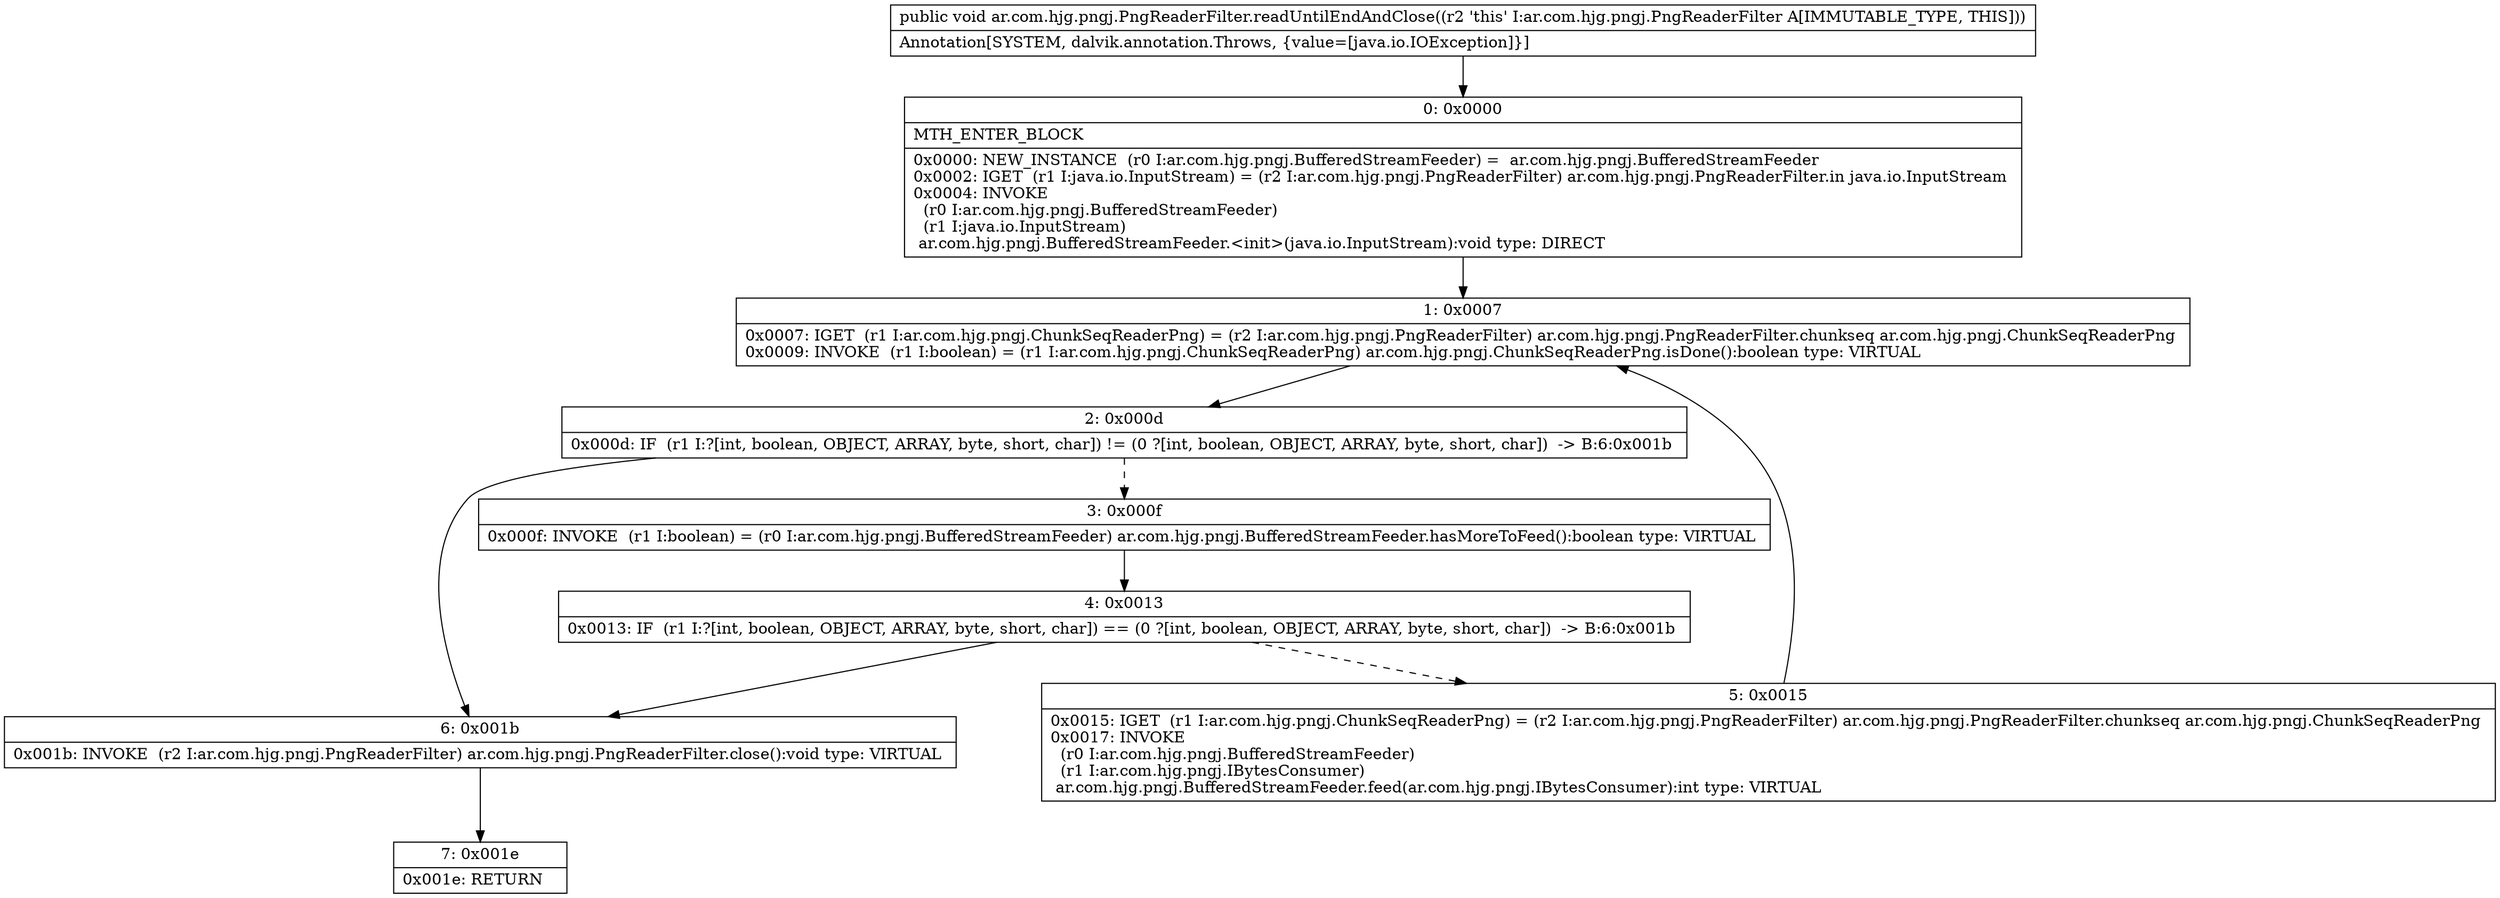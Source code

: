 digraph "CFG forar.com.hjg.pngj.PngReaderFilter.readUntilEndAndClose()V" {
Node_0 [shape=record,label="{0\:\ 0x0000|MTH_ENTER_BLOCK\l|0x0000: NEW_INSTANCE  (r0 I:ar.com.hjg.pngj.BufferedStreamFeeder) =  ar.com.hjg.pngj.BufferedStreamFeeder \l0x0002: IGET  (r1 I:java.io.InputStream) = (r2 I:ar.com.hjg.pngj.PngReaderFilter) ar.com.hjg.pngj.PngReaderFilter.in java.io.InputStream \l0x0004: INVOKE  \l  (r0 I:ar.com.hjg.pngj.BufferedStreamFeeder)\l  (r1 I:java.io.InputStream)\l ar.com.hjg.pngj.BufferedStreamFeeder.\<init\>(java.io.InputStream):void type: DIRECT \l}"];
Node_1 [shape=record,label="{1\:\ 0x0007|0x0007: IGET  (r1 I:ar.com.hjg.pngj.ChunkSeqReaderPng) = (r2 I:ar.com.hjg.pngj.PngReaderFilter) ar.com.hjg.pngj.PngReaderFilter.chunkseq ar.com.hjg.pngj.ChunkSeqReaderPng \l0x0009: INVOKE  (r1 I:boolean) = (r1 I:ar.com.hjg.pngj.ChunkSeqReaderPng) ar.com.hjg.pngj.ChunkSeqReaderPng.isDone():boolean type: VIRTUAL \l}"];
Node_2 [shape=record,label="{2\:\ 0x000d|0x000d: IF  (r1 I:?[int, boolean, OBJECT, ARRAY, byte, short, char]) != (0 ?[int, boolean, OBJECT, ARRAY, byte, short, char])  \-\> B:6:0x001b \l}"];
Node_3 [shape=record,label="{3\:\ 0x000f|0x000f: INVOKE  (r1 I:boolean) = (r0 I:ar.com.hjg.pngj.BufferedStreamFeeder) ar.com.hjg.pngj.BufferedStreamFeeder.hasMoreToFeed():boolean type: VIRTUAL \l}"];
Node_4 [shape=record,label="{4\:\ 0x0013|0x0013: IF  (r1 I:?[int, boolean, OBJECT, ARRAY, byte, short, char]) == (0 ?[int, boolean, OBJECT, ARRAY, byte, short, char])  \-\> B:6:0x001b \l}"];
Node_5 [shape=record,label="{5\:\ 0x0015|0x0015: IGET  (r1 I:ar.com.hjg.pngj.ChunkSeqReaderPng) = (r2 I:ar.com.hjg.pngj.PngReaderFilter) ar.com.hjg.pngj.PngReaderFilter.chunkseq ar.com.hjg.pngj.ChunkSeqReaderPng \l0x0017: INVOKE  \l  (r0 I:ar.com.hjg.pngj.BufferedStreamFeeder)\l  (r1 I:ar.com.hjg.pngj.IBytesConsumer)\l ar.com.hjg.pngj.BufferedStreamFeeder.feed(ar.com.hjg.pngj.IBytesConsumer):int type: VIRTUAL \l}"];
Node_6 [shape=record,label="{6\:\ 0x001b|0x001b: INVOKE  (r2 I:ar.com.hjg.pngj.PngReaderFilter) ar.com.hjg.pngj.PngReaderFilter.close():void type: VIRTUAL \l}"];
Node_7 [shape=record,label="{7\:\ 0x001e|0x001e: RETURN   \l}"];
MethodNode[shape=record,label="{public void ar.com.hjg.pngj.PngReaderFilter.readUntilEndAndClose((r2 'this' I:ar.com.hjg.pngj.PngReaderFilter A[IMMUTABLE_TYPE, THIS]))  | Annotation[SYSTEM, dalvik.annotation.Throws, \{value=[java.io.IOException]\}]\l}"];
MethodNode -> Node_0;
Node_0 -> Node_1;
Node_1 -> Node_2;
Node_2 -> Node_3[style=dashed];
Node_2 -> Node_6;
Node_3 -> Node_4;
Node_4 -> Node_5[style=dashed];
Node_4 -> Node_6;
Node_5 -> Node_1;
Node_6 -> Node_7;
}

